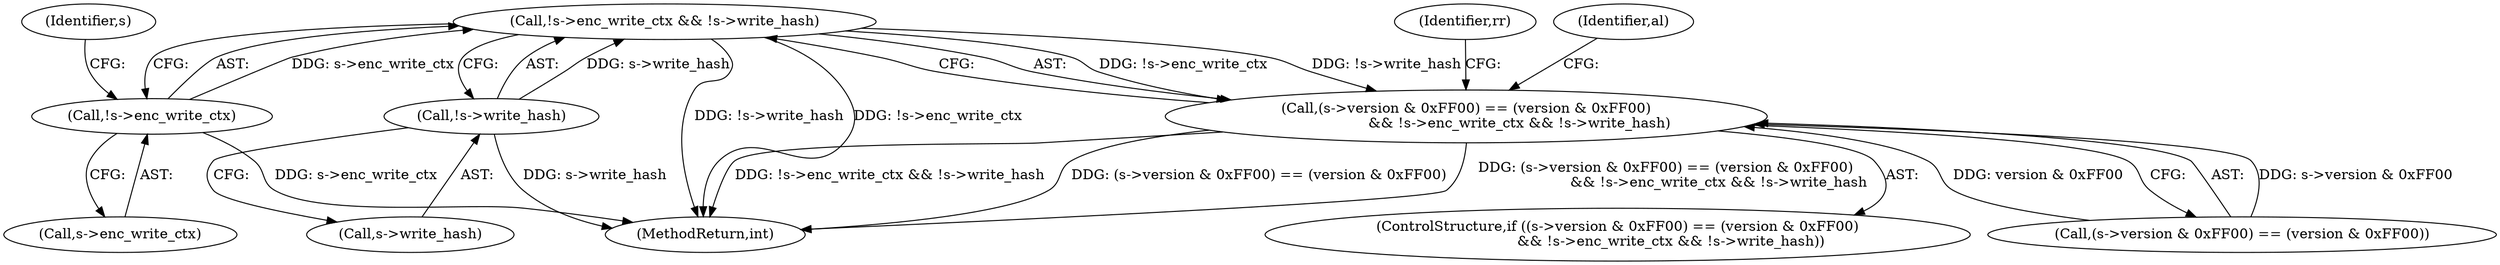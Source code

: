digraph "0_openssl_4ad93618d26a3ea23d36ad5498ff4f59eff3a4d2_1@API" {
"1000418" [label="(Call,!s->enc_write_ctx && !s->write_hash)"];
"1000419" [label="(Call,!s->enc_write_ctx)"];
"1000423" [label="(Call,!s->write_hash)"];
"1000408" [label="(Call,(s->version & 0xFF00) == (version & 0xFF00)\n                        && !s->enc_write_ctx && !s->write_hash)"];
"1000424" [label="(Call,s->write_hash)"];
"1000409" [label="(Call,(s->version & 0xFF00) == (version & 0xFF00))"];
"1000431" [label="(Identifier,rr)"];
"1000407" [label="(ControlStructure,if ((s->version & 0xFF00) == (version & 0xFF00)\n                        && !s->enc_write_ctx && !s->write_hash))"];
"1000444" [label="(Identifier,al)"];
"1001197" [label="(MethodReturn,int)"];
"1000425" [label="(Identifier,s)"];
"1000420" [label="(Call,s->enc_write_ctx)"];
"1000418" [label="(Call,!s->enc_write_ctx && !s->write_hash)"];
"1000408" [label="(Call,(s->version & 0xFF00) == (version & 0xFF00)\n                        && !s->enc_write_ctx && !s->write_hash)"];
"1000423" [label="(Call,!s->write_hash)"];
"1000419" [label="(Call,!s->enc_write_ctx)"];
"1000418" -> "1000408"  [label="AST: "];
"1000418" -> "1000419"  [label="CFG: "];
"1000418" -> "1000423"  [label="CFG: "];
"1000419" -> "1000418"  [label="AST: "];
"1000423" -> "1000418"  [label="AST: "];
"1000408" -> "1000418"  [label="CFG: "];
"1000418" -> "1001197"  [label="DDG: !s->write_hash"];
"1000418" -> "1001197"  [label="DDG: !s->enc_write_ctx"];
"1000418" -> "1000408"  [label="DDG: !s->enc_write_ctx"];
"1000418" -> "1000408"  [label="DDG: !s->write_hash"];
"1000419" -> "1000418"  [label="DDG: s->enc_write_ctx"];
"1000423" -> "1000418"  [label="DDG: s->write_hash"];
"1000419" -> "1000420"  [label="CFG: "];
"1000420" -> "1000419"  [label="AST: "];
"1000425" -> "1000419"  [label="CFG: "];
"1000419" -> "1001197"  [label="DDG: s->enc_write_ctx"];
"1000423" -> "1000424"  [label="CFG: "];
"1000424" -> "1000423"  [label="AST: "];
"1000423" -> "1001197"  [label="DDG: s->write_hash"];
"1000408" -> "1000407"  [label="AST: "];
"1000408" -> "1000409"  [label="CFG: "];
"1000409" -> "1000408"  [label="AST: "];
"1000431" -> "1000408"  [label="CFG: "];
"1000444" -> "1000408"  [label="CFG: "];
"1000408" -> "1001197"  [label="DDG: (s->version & 0xFF00) == (version & 0xFF00)"];
"1000408" -> "1001197"  [label="DDG: (s->version & 0xFF00) == (version & 0xFF00)\n                        && !s->enc_write_ctx && !s->write_hash"];
"1000408" -> "1001197"  [label="DDG: !s->enc_write_ctx && !s->write_hash"];
"1000409" -> "1000408"  [label="DDG: s->version & 0xFF00"];
"1000409" -> "1000408"  [label="DDG: version & 0xFF00"];
}
